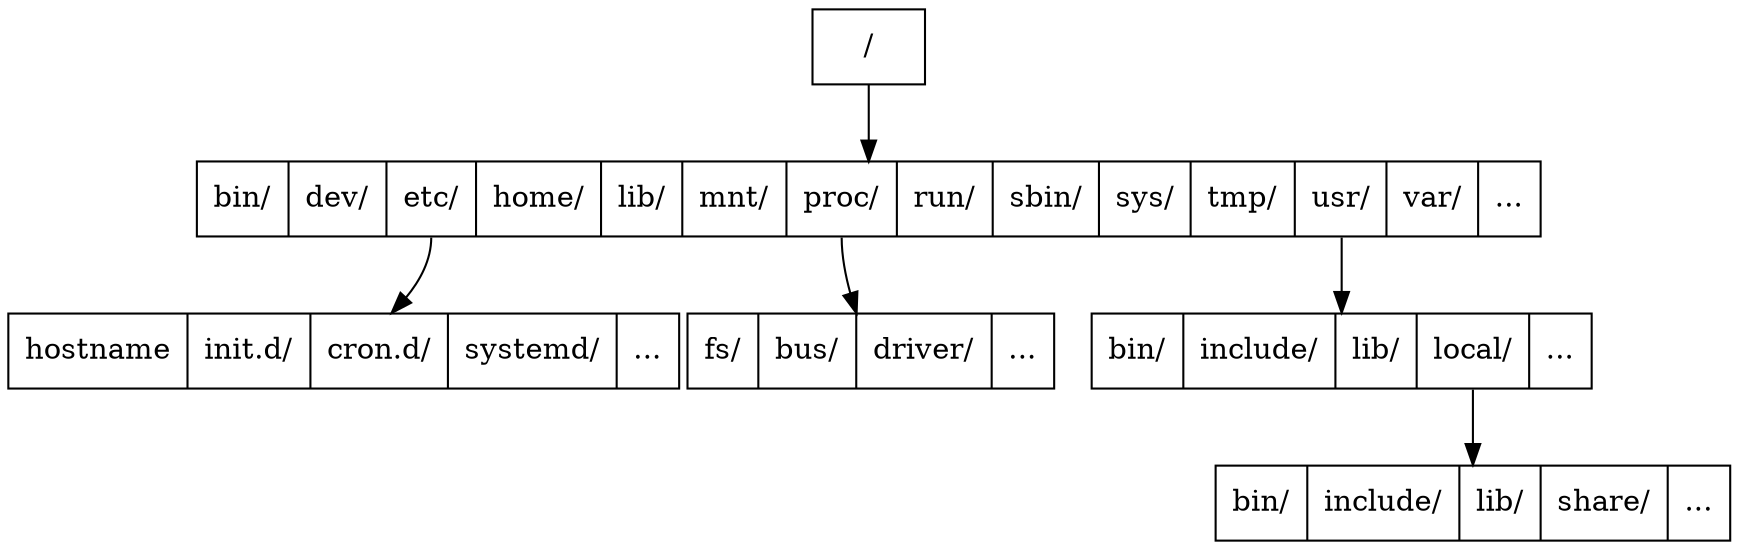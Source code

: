 digraph G {
    rankdir = TB
    nodesep = 0.05
    node [shape=record]
    root [label = "/"]
    first [label = "bin/ |dev/ | <etc> etc/ |home/ | lib/ | mnt/ | <proc> proc/ |run/ |sbin/ | sys/ | tmp/ |<usr> usr/ | var/ | ..."]
    root -> first

    etc [label = "hostname | init.d/ | cron.d/ | systemd/ | ..."]
    usr [label = "bin/ | include/ | lib/ | <local> local/ | ..."]
    proc [label = "fs/ | bus/ | driver/ | ..." ]
    first:etc -> etc 
    first:usr -> usr 
    first:proc -> proc
    
    local [label = "bin/ | include/ | lib/ | share/ | ..."]
    usr:local -> local
}
